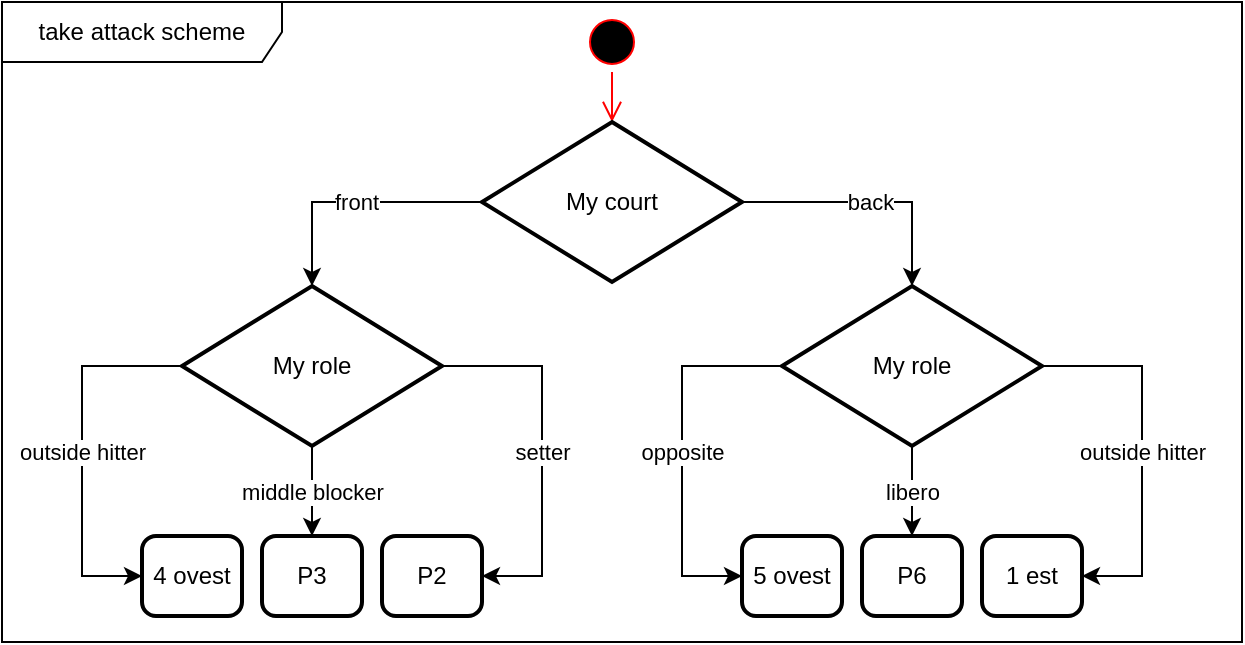 <mxfile pages="1" version="11.2.5" type="device"><diagram id="eKWF7RJXT1cke-6vsnJ0" name="Page-1"><mxGraphModel dx="1502" dy="1044" grid="1" gridSize="10" guides="1" tooltips="1" connect="1" arrows="1" fold="1" page="0" pageScale="1" pageWidth="827" pageHeight="1169" math="0" shadow="0"><root><mxCell id="0"/><mxCell id="1" parent="0"/><mxCell id="Ck7tO_PgvUv4vr6AzTIq-21" value="take attack scheme" style="shape=umlFrame;whiteSpace=wrap;html=1;width=140;height=30;" parent="1" vertex="1"><mxGeometry x="-100" y="-150" width="620" height="320" as="geometry"/></mxCell><mxCell id="Ck7tO_PgvUv4vr6AzTIq-4" value="My role" style="strokeWidth=2;html=1;shape=mxgraph.flowchart.decision;whiteSpace=wrap;" parent="1" vertex="1"><mxGeometry x="-10" y="-8" width="130" height="80" as="geometry"/></mxCell><mxCell id="Ck7tO_PgvUv4vr6AzTIq-5" value="middle blocker" style="endArrow=classic;html=1;rounded=0;edgeStyle=orthogonalEdgeStyle;" parent="1" source="Ck7tO_PgvUv4vr6AzTIq-4" target="fJo-oRV_xAVY1mh84P_V-2" edge="1"><mxGeometry width="50" height="50" relative="1" as="geometry"><mxPoint x="-100" y="592" as="sourcePoint"/><mxPoint x="213" y="92" as="targetPoint"/></mxGeometry></mxCell><mxCell id="Ck7tO_PgvUv4vr6AzTIq-7" value="setter" style="endArrow=classic;html=1;edgeStyle=orthogonalEdgeStyle;rounded=0;" parent="1" source="Ck7tO_PgvUv4vr6AzTIq-4" target="fJo-oRV_xAVY1mh84P_V-3" edge="1"><mxGeometry width="50" height="50" relative="1" as="geometry"><mxPoint x="-110" y="592" as="sourcePoint"/><mxPoint x="-97" y="92" as="targetPoint"/><Array as="points"><mxPoint x="170" y="32"/><mxPoint x="170" y="137"/></Array></mxGeometry></mxCell><mxCell id="WEdASLVPeg8-vBGGi1UE-1" value="" style="ellipse;html=1;shape=startState;fillColor=#000000;strokeColor=#ff0000;" parent="1" vertex="1"><mxGeometry x="190" y="-145" width="30" height="30" as="geometry"/></mxCell><mxCell id="WEdASLVPeg8-vBGGi1UE-2" value="" style="edgeStyle=orthogonalEdgeStyle;html=1;verticalAlign=bottom;endArrow=open;endSize=8;strokeColor=#ff0000;rounded=0;" parent="1" source="WEdASLVPeg8-vBGGi1UE-1" target="fJo-oRV_xAVY1mh84P_V-7" edge="1"><mxGeometry relative="1" as="geometry"><mxPoint x="250" y="135" as="targetPoint"/></mxGeometry></mxCell><mxCell id="8S88_pDY0sOGmpQS6xgJ-16" value="outside hitter" style="endArrow=classic;html=1;edgeStyle=orthogonalEdgeStyle;rounded=0;" parent="1" source="Ck7tO_PgvUv4vr6AzTIq-4" target="fJo-oRV_xAVY1mh84P_V-1" edge="1"><mxGeometry width="50" height="50" relative="1" as="geometry"><mxPoint x="7" y="172" as="sourcePoint"/><mxPoint x="-80" y="232" as="targetPoint"/><Array as="points"><mxPoint x="-60" y="32"/><mxPoint x="-60" y="137"/></Array></mxGeometry></mxCell><mxCell id="fJo-oRV_xAVY1mh84P_V-1" value="4 ovest" style="rounded=1;whiteSpace=wrap;html=1;absoluteArcSize=1;arcSize=14;strokeWidth=2;" parent="1" vertex="1"><mxGeometry x="-30" y="117" width="50" height="40" as="geometry"/></mxCell><mxCell id="fJo-oRV_xAVY1mh84P_V-2" value="P3" style="rounded=1;whiteSpace=wrap;html=1;absoluteArcSize=1;arcSize=14;strokeWidth=2;" parent="1" vertex="1"><mxGeometry x="30" y="117" width="50" height="40" as="geometry"/></mxCell><mxCell id="fJo-oRV_xAVY1mh84P_V-3" value="P2" style="rounded=1;whiteSpace=wrap;html=1;absoluteArcSize=1;arcSize=14;strokeWidth=2;" parent="1" vertex="1"><mxGeometry x="90" y="117" width="50" height="40" as="geometry"/></mxCell><mxCell id="fJo-oRV_xAVY1mh84P_V-7" value="My court" style="strokeWidth=2;html=1;shape=mxgraph.flowchart.decision;whiteSpace=wrap;" parent="1" vertex="1"><mxGeometry x="140" y="-90" width="130" height="80" as="geometry"/></mxCell><mxCell id="fJo-oRV_xAVY1mh84P_V-8" value="front" style="endArrow=classic;html=1;rounded=0;edgeStyle=orthogonalEdgeStyle;" parent="1" source="fJo-oRV_xAVY1mh84P_V-7" target="Ck7tO_PgvUv4vr6AzTIq-4" edge="1"><mxGeometry width="50" height="50" relative="1" as="geometry"><mxPoint x="-370" y="580" as="sourcePoint"/><mxPoint x="-320" y="530" as="targetPoint"/></mxGeometry></mxCell><mxCell id="fJo-oRV_xAVY1mh84P_V-9" value="My role" style="strokeWidth=2;html=1;shape=mxgraph.flowchart.decision;whiteSpace=wrap;" parent="1" vertex="1"><mxGeometry x="290" y="-8" width="130" height="80" as="geometry"/></mxCell><mxCell id="fJo-oRV_xAVY1mh84P_V-12" value="outside hitter" style="endArrow=classic;html=1;edgeStyle=orthogonalEdgeStyle;rounded=0;" parent="1" source="fJo-oRV_xAVY1mh84P_V-9" target="fJo-oRV_xAVY1mh84P_V-17" edge="1"><mxGeometry width="50" height="50" relative="1" as="geometry"><mxPoint x="307" y="192" as="sourcePoint"/><mxPoint x="220" y="252" as="targetPoint"/><Array as="points"><mxPoint x="470" y="32"/><mxPoint x="470" y="137"/></Array></mxGeometry></mxCell><mxCell id="fJo-oRV_xAVY1mh84P_V-13" value="opposite" style="endArrow=classic;html=1;edgeStyle=orthogonalEdgeStyle;rounded=0;" parent="1" source="fJo-oRV_xAVY1mh84P_V-9" target="fJo-oRV_xAVY1mh84P_V-15" edge="1"><mxGeometry width="50" height="50" relative="1" as="geometry"><mxPoint x="517" y="222" as="sourcePoint"/><mxPoint x="510" y="182" as="targetPoint"/><Array as="points"><mxPoint x="240" y="32"/><mxPoint x="240" y="137"/></Array></mxGeometry></mxCell><mxCell id="fJo-oRV_xAVY1mh84P_V-14" value="libero" style="endArrow=classic;html=1;edgeStyle=orthogonalEdgeStyle;rounded=0;" parent="1" source="fJo-oRV_xAVY1mh84P_V-9" target="fJo-oRV_xAVY1mh84P_V-16" edge="1"><mxGeometry width="50" height="50" relative="1" as="geometry"><mxPoint x="667" y="182" as="sourcePoint"/><mxPoint x="580" y="242" as="targetPoint"/></mxGeometry></mxCell><mxCell id="fJo-oRV_xAVY1mh84P_V-15" value="5 ovest" style="rounded=1;whiteSpace=wrap;html=1;absoluteArcSize=1;arcSize=14;strokeWidth=2;" parent="1" vertex="1"><mxGeometry x="270" y="117" width="50" height="40" as="geometry"/></mxCell><mxCell id="fJo-oRV_xAVY1mh84P_V-16" value="P6" style="rounded=1;whiteSpace=wrap;html=1;absoluteArcSize=1;arcSize=14;strokeWidth=2;" parent="1" vertex="1"><mxGeometry x="330" y="117" width="50" height="40" as="geometry"/></mxCell><mxCell id="fJo-oRV_xAVY1mh84P_V-17" value="1 est" style="rounded=1;whiteSpace=wrap;html=1;absoluteArcSize=1;arcSize=14;strokeWidth=2;" parent="1" vertex="1"><mxGeometry x="390" y="117" width="50" height="40" as="geometry"/></mxCell><mxCell id="fJo-oRV_xAVY1mh84P_V-18" value="back" style="endArrow=classic;html=1;rounded=0;edgeStyle=orthogonalEdgeStyle;" parent="1" source="fJo-oRV_xAVY1mh84P_V-7" target="fJo-oRV_xAVY1mh84P_V-9" edge="1"><mxGeometry width="50" height="50" relative="1" as="geometry"><mxPoint x="-370" y="580" as="sourcePoint"/><mxPoint x="-320" y="530" as="targetPoint"/></mxGeometry></mxCell></root></mxGraphModel></diagram></mxfile>